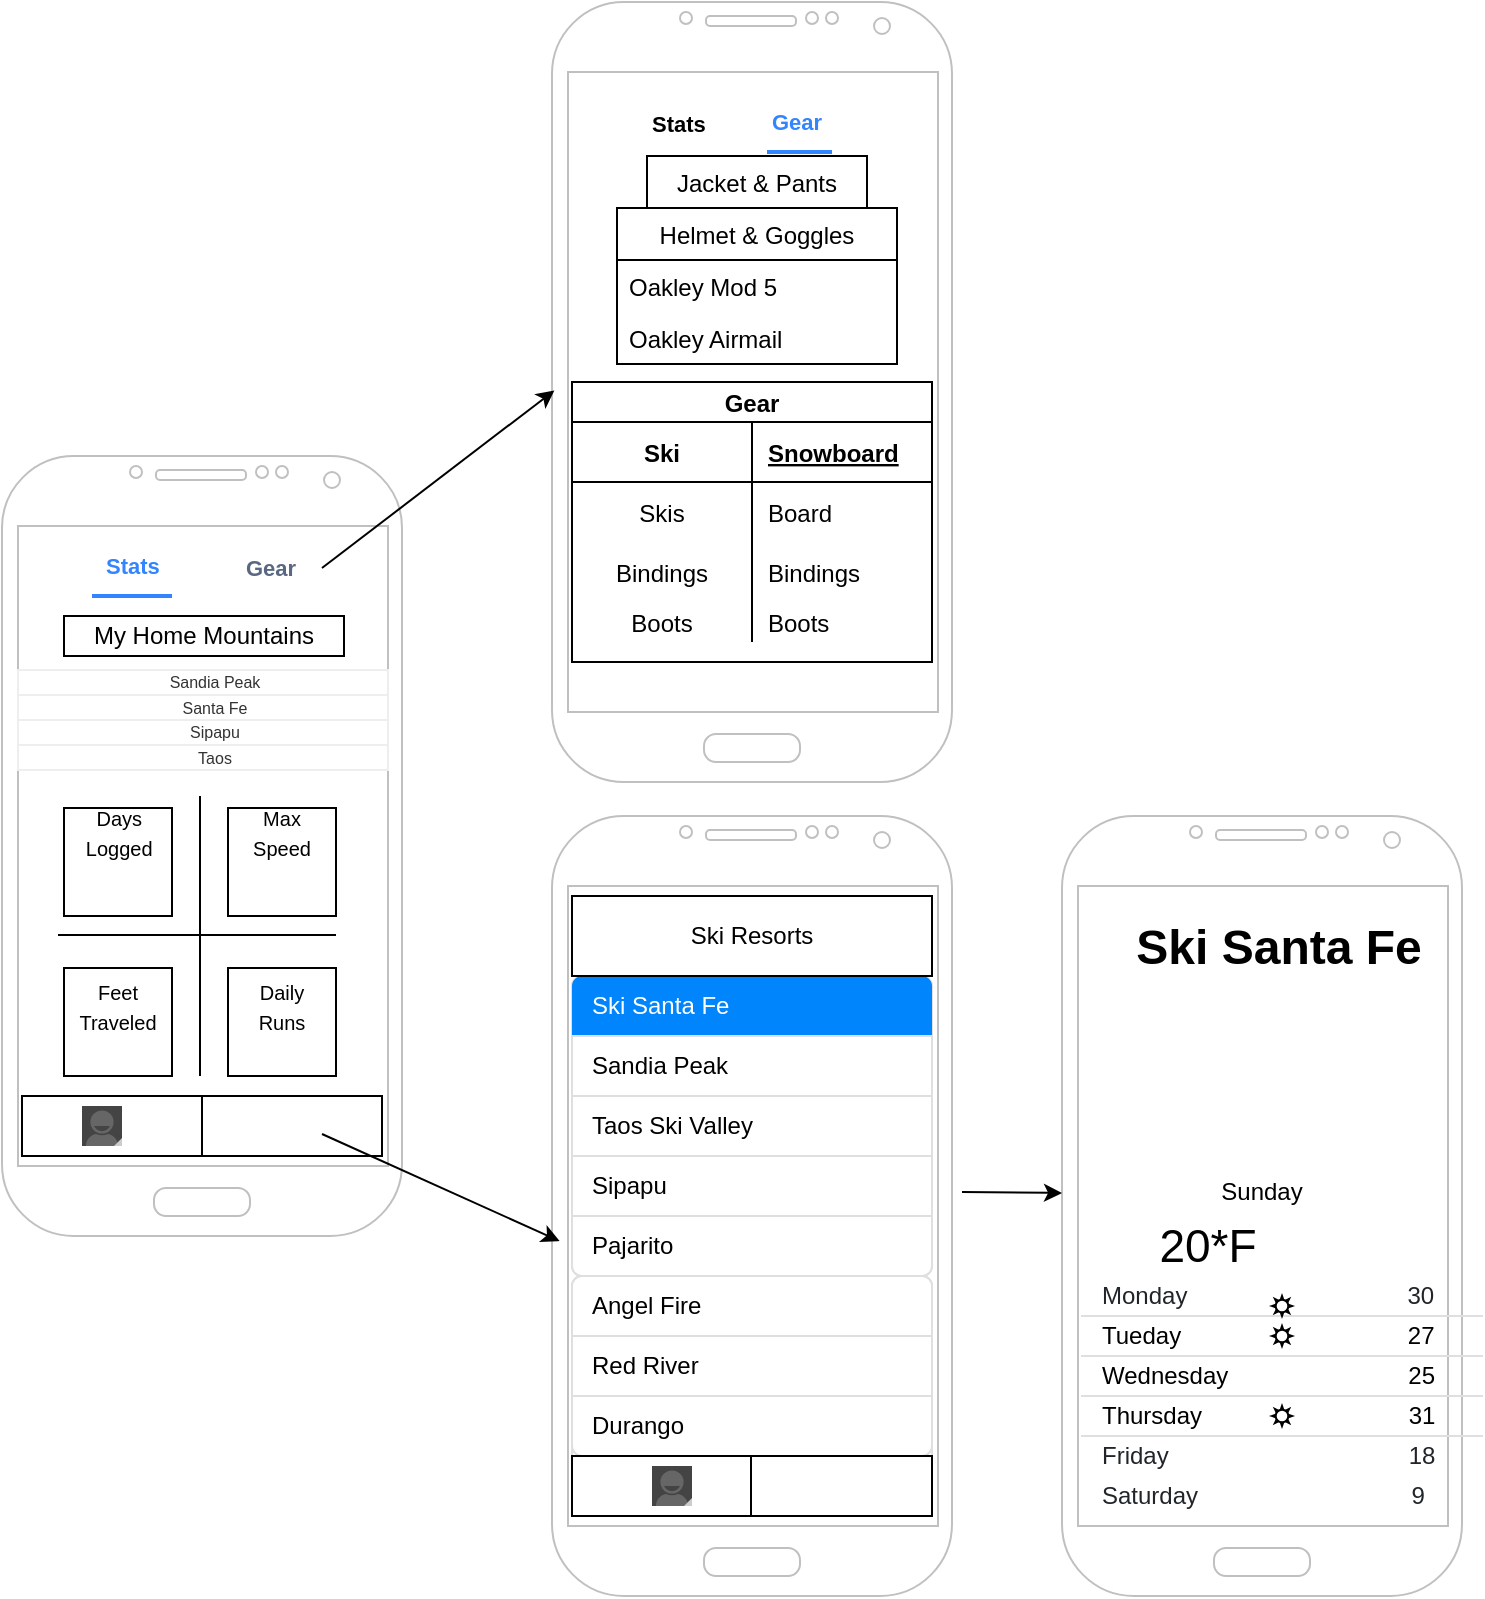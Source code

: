 <mxfile version="13.8.1" type="device"><diagram id="pHv3K0GSnLGciWTlhqh7" name="Page-1"><mxGraphModel dx="1038" dy="579" grid="1" gridSize="10" guides="1" tooltips="1" connect="1" arrows="1" fold="1" page="1" pageScale="1" pageWidth="850" pageHeight="1100" math="0" shadow="0"><root><mxCell id="0"/><mxCell id="1" parent="0"/><mxCell id="MzibX1NVnjFAvBWeq8uA-1" value="" style="verticalLabelPosition=bottom;verticalAlign=top;html=1;shadow=0;dashed=0;strokeWidth=1;shape=mxgraph.android.phone2;strokeColor=#c0c0c0;" parent="1" vertex="1"><mxGeometry x="50" y="260" width="200" height="390" as="geometry"/></mxCell><mxCell id="MzibX1NVnjFAvBWeq8uA-5" value="Gear" style="shape=table;startSize=20;container=1;collapsible=1;childLayout=tableLayout;fixedRows=1;rowLines=0;fontStyle=1;align=center;resizeLast=1;" parent="1" vertex="1"><mxGeometry x="335" y="223" width="180" height="140" as="geometry"><mxRectangle x="240" y="650" width="60" height="20" as="alternateBounds"/></mxGeometry></mxCell><mxCell id="MzibX1NVnjFAvBWeq8uA-6" value="" style="shape=partialRectangle;collapsible=0;dropTarget=0;pointerEvents=0;fillColor=none;top=0;left=0;bottom=1;right=0;points=[[0,0.5],[1,0.5]];portConstraint=eastwest;" parent="MzibX1NVnjFAvBWeq8uA-5" vertex="1"><mxGeometry y="20" width="180" height="30" as="geometry"/></mxCell><mxCell id="MzibX1NVnjFAvBWeq8uA-7" value="Ski" style="shape=partialRectangle;connectable=0;fillColor=none;top=0;left=0;bottom=0;right=0;fontStyle=1;overflow=hidden;" parent="MzibX1NVnjFAvBWeq8uA-6" vertex="1"><mxGeometry width="90" height="30" as="geometry"/></mxCell><mxCell id="MzibX1NVnjFAvBWeq8uA-8" value="Snowboard" style="shape=partialRectangle;connectable=0;fillColor=none;top=0;left=0;bottom=0;right=0;align=left;spacingLeft=6;fontStyle=5;overflow=hidden;" parent="MzibX1NVnjFAvBWeq8uA-6" vertex="1"><mxGeometry x="90" width="90" height="30" as="geometry"/></mxCell><mxCell id="MzibX1NVnjFAvBWeq8uA-9" value="" style="shape=partialRectangle;collapsible=0;dropTarget=0;pointerEvents=0;fillColor=none;top=0;left=0;bottom=0;right=0;points=[[0,0.5],[1,0.5]];portConstraint=eastwest;" parent="MzibX1NVnjFAvBWeq8uA-5" vertex="1"><mxGeometry y="50" width="180" height="30" as="geometry"/></mxCell><mxCell id="MzibX1NVnjFAvBWeq8uA-10" value="Skis" style="shape=partialRectangle;connectable=0;fillColor=none;top=0;left=0;bottom=0;right=0;editable=1;overflow=hidden;" parent="MzibX1NVnjFAvBWeq8uA-9" vertex="1"><mxGeometry width="90" height="30" as="geometry"/></mxCell><mxCell id="MzibX1NVnjFAvBWeq8uA-11" value="Board" style="shape=partialRectangle;connectable=0;fillColor=none;top=0;left=0;bottom=0;right=0;align=left;spacingLeft=6;overflow=hidden;" parent="MzibX1NVnjFAvBWeq8uA-9" vertex="1"><mxGeometry x="90" width="90" height="30" as="geometry"/></mxCell><mxCell id="MzibX1NVnjFAvBWeq8uA-12" value="" style="shape=partialRectangle;collapsible=0;dropTarget=0;pointerEvents=0;fillColor=none;top=0;left=0;bottom=0;right=0;points=[[0,0.5],[1,0.5]];portConstraint=eastwest;" parent="MzibX1NVnjFAvBWeq8uA-5" vertex="1"><mxGeometry y="80" width="180" height="30" as="geometry"/></mxCell><mxCell id="MzibX1NVnjFAvBWeq8uA-13" value="Bindings" style="shape=partialRectangle;connectable=0;fillColor=none;top=0;left=0;bottom=0;right=0;editable=1;overflow=hidden;" parent="MzibX1NVnjFAvBWeq8uA-12" vertex="1"><mxGeometry width="90" height="30" as="geometry"/></mxCell><mxCell id="MzibX1NVnjFAvBWeq8uA-14" value="Bindings" style="shape=partialRectangle;connectable=0;fillColor=none;top=0;left=0;bottom=0;right=0;align=left;spacingLeft=6;overflow=hidden;" parent="MzibX1NVnjFAvBWeq8uA-12" vertex="1"><mxGeometry x="90" width="90" height="30" as="geometry"/></mxCell><mxCell id="MzibX1NVnjFAvBWeq8uA-15" value="" style="shape=partialRectangle;collapsible=0;dropTarget=0;pointerEvents=0;fillColor=none;top=0;left=0;bottom=0;right=0;points=[[0,0.5],[1,0.5]];portConstraint=eastwest;" parent="MzibX1NVnjFAvBWeq8uA-5" vertex="1"><mxGeometry y="110" width="180" height="20" as="geometry"/></mxCell><mxCell id="MzibX1NVnjFAvBWeq8uA-16" value="Boots" style="shape=partialRectangle;connectable=0;fillColor=none;top=0;left=0;bottom=0;right=0;editable=1;overflow=hidden;" parent="MzibX1NVnjFAvBWeq8uA-15" vertex="1"><mxGeometry width="90" height="20" as="geometry"/></mxCell><mxCell id="MzibX1NVnjFAvBWeq8uA-17" value="Boots" style="shape=partialRectangle;connectable=0;fillColor=none;top=0;left=0;bottom=0;right=0;align=left;spacingLeft=6;overflow=hidden;" parent="MzibX1NVnjFAvBWeq8uA-15" vertex="1"><mxGeometry x="90" width="90" height="20" as="geometry"/></mxCell><mxCell id="etSlgPTRcAgV64d_6-O4-9" value="Jacket &amp; Pants" style="swimlane;fontStyle=0;childLayout=stackLayout;horizontal=1;startSize=26;fillColor=none;horizontalStack=0;resizeParent=1;resizeParentMax=0;resizeLast=0;collapsible=1;marginBottom=0;fontColor=#000000;" vertex="1" collapsed="1" parent="1"><mxGeometry x="372.5" y="110" width="110" height="26" as="geometry"><mxRectangle x="470" y="620" width="140" height="104" as="alternateBounds"/></mxGeometry></mxCell><mxCell id="etSlgPTRcAgV64d_6-O4-10" value="Item 1" style="text;strokeColor=none;fillColor=none;align=left;verticalAlign=top;spacingLeft=4;spacingRight=4;overflow=hidden;rotatable=0;points=[[0,0.5],[1,0.5]];portConstraint=eastwest;" vertex="1" parent="etSlgPTRcAgV64d_6-O4-9"><mxGeometry y="26" width="110" height="26" as="geometry"/></mxCell><mxCell id="etSlgPTRcAgV64d_6-O4-11" value="Item 2" style="text;strokeColor=none;fillColor=none;align=left;verticalAlign=top;spacingLeft=4;spacingRight=4;overflow=hidden;rotatable=0;points=[[0,0.5],[1,0.5]];portConstraint=eastwest;" vertex="1" parent="etSlgPTRcAgV64d_6-O4-9"><mxGeometry y="52" width="110" height="26" as="geometry"/></mxCell><mxCell id="etSlgPTRcAgV64d_6-O4-12" value="Item 3" style="text;strokeColor=none;fillColor=none;align=left;verticalAlign=top;spacingLeft=4;spacingRight=4;overflow=hidden;rotatable=0;points=[[0,0.5],[1,0.5]];portConstraint=eastwest;" vertex="1" parent="etSlgPTRcAgV64d_6-O4-9"><mxGeometry y="78" width="110" height="26" as="geometry"/></mxCell><mxCell id="etSlgPTRcAgV64d_6-O4-5" value="Helmet &amp; Goggles" style="swimlane;fontStyle=0;childLayout=stackLayout;horizontal=1;startSize=26;fillColor=none;horizontalStack=0;resizeParent=1;resizeParentMax=0;resizeLast=0;collapsible=1;marginBottom=0;fontColor=#000000;" vertex="1" parent="1"><mxGeometry x="357.5" y="136" width="140" height="78" as="geometry"><mxRectangle x="247" y="570" width="50" height="26" as="alternateBounds"/></mxGeometry></mxCell><mxCell id="etSlgPTRcAgV64d_6-O4-6" value="Oakley Mod 5" style="text;strokeColor=none;fillColor=none;align=left;verticalAlign=top;spacingLeft=4;spacingRight=4;overflow=hidden;rotatable=0;points=[[0,0.5],[1,0.5]];portConstraint=eastwest;" vertex="1" parent="etSlgPTRcAgV64d_6-O4-5"><mxGeometry y="26" width="140" height="26" as="geometry"/></mxCell><mxCell id="etSlgPTRcAgV64d_6-O4-7" value="Oakley Airmail" style="text;strokeColor=none;fillColor=none;align=left;verticalAlign=top;spacingLeft=4;spacingRight=4;overflow=hidden;rotatable=0;points=[[0,0.5],[1,0.5]];portConstraint=eastwest;" vertex="1" parent="etSlgPTRcAgV64d_6-O4-5"><mxGeometry y="52" width="140" height="26" as="geometry"/></mxCell><mxCell id="MzibX1NVnjFAvBWeq8uA-2" value="" style="verticalLabelPosition=bottom;verticalAlign=top;html=1;shadow=0;dashed=0;strokeWidth=1;shape=mxgraph.android.phone2;strokeColor=#c0c0c0;" parent="1" vertex="1"><mxGeometry x="325" y="440" width="200" height="390" as="geometry"/></mxCell><mxCell id="MzibX1NVnjFAvBWeq8uA-18" value="" style="rounded=0;whiteSpace=wrap;html=1;" parent="1" vertex="1"><mxGeometry x="60" y="580" width="180" height="30" as="geometry"/></mxCell><mxCell id="MzibX1NVnjFAvBWeq8uA-19" value="" style="html=1;shadow=0;dashed=0;shape=mxgraph.bootstrap.rrect;rSize=5;strokeColor=#DFDFDF;html=1;whiteSpace=wrap;fillColor=#FFFFFF;fontColor=#000000;" parent="1" vertex="1"><mxGeometry x="335" y="520" width="180" height="150" as="geometry"/></mxCell><mxCell id="MzibX1NVnjFAvBWeq8uA-20" value="Ski Santa Fe" style="html=1;shadow=0;dashed=0;shape=mxgraph.bootstrap.topButton;rSize=5;strokeColor=none;fillColor=#0085FC;fontColor=#ffffff;perimeter=none;whiteSpace=wrap;resizeWidth=1;align=left;spacing=10;" parent="MzibX1NVnjFAvBWeq8uA-19" vertex="1"><mxGeometry width="180" height="30" relative="1" as="geometry"/></mxCell><mxCell id="MzibX1NVnjFAvBWeq8uA-21" value="Sandia Peak" style="strokeColor=inherit;fillColor=inherit;gradientColor=inherit;fontColor=inherit;html=1;shadow=0;dashed=0;perimeter=none;whiteSpace=wrap;resizeWidth=1;align=left;spacing=10;" parent="MzibX1NVnjFAvBWeq8uA-19" vertex="1"><mxGeometry width="180" height="30" relative="1" as="geometry"><mxPoint y="30" as="offset"/></mxGeometry></mxCell><mxCell id="MzibX1NVnjFAvBWeq8uA-22" value="Taos Ski Valley" style="strokeColor=inherit;fillColor=inherit;gradientColor=inherit;fontColor=inherit;html=1;shadow=0;dashed=0;perimeter=none;whiteSpace=wrap;resizeWidth=1;align=left;spacing=10;" parent="MzibX1NVnjFAvBWeq8uA-19" vertex="1"><mxGeometry width="180" height="30" relative="1" as="geometry"><mxPoint y="60" as="offset"/></mxGeometry></mxCell><mxCell id="MzibX1NVnjFAvBWeq8uA-23" value="Sipapu" style="strokeColor=inherit;fillColor=inherit;gradientColor=inherit;fontColor=inherit;html=1;shadow=0;dashed=0;perimeter=none;whiteSpace=wrap;resizeWidth=1;align=left;spacing=10;" parent="MzibX1NVnjFAvBWeq8uA-19" vertex="1"><mxGeometry width="180" height="30" relative="1" as="geometry"><mxPoint y="90" as="offset"/></mxGeometry></mxCell><mxCell id="MzibX1NVnjFAvBWeq8uA-24" value="Pajarito" style="strokeColor=inherit;fillColor=inherit;gradientColor=inherit;fontColor=inherit;html=1;shadow=0;dashed=0;shape=mxgraph.bootstrap.bottomButton;rSize=5;perimeter=none;whiteSpace=wrap;resizeWidth=1;resizeHeight=0;align=left;spacing=10;" parent="MzibX1NVnjFAvBWeq8uA-19" vertex="1"><mxGeometry y="1" width="180" height="30" relative="1" as="geometry"><mxPoint y="-30" as="offset"/></mxGeometry></mxCell><mxCell id="MzibX1NVnjFAvBWeq8uA-25" value="Ski Resorts" style="rounded=0;whiteSpace=wrap;html=1;" parent="1" vertex="1"><mxGeometry x="335" y="480" width="180" height="40" as="geometry"/></mxCell><mxCell id="MzibX1NVnjFAvBWeq8uA-44" value="" style="html=1;shadow=0;dashed=0;shape=mxgraph.bootstrap.rrect;rSize=5;strokeColor=#DFDFDF;html=1;whiteSpace=wrap;fillColor=#FFFFFF;fontColor=#000000;" parent="1" vertex="1"><mxGeometry x="335" y="670" width="180" height="90" as="geometry"/></mxCell><mxCell id="MzibX1NVnjFAvBWeq8uA-45" value="Angel Fire" style="strokeColor=inherit;fillColor=inherit;gradientColor=inherit;fontColor=inherit;html=1;shadow=0;dashed=0;shape=mxgraph.bootstrap.topButton;rSize=5;perimeter=none;whiteSpace=wrap;resizeWidth=1;align=left;spacing=10;" parent="MzibX1NVnjFAvBWeq8uA-44" vertex="1"><mxGeometry width="180" height="30" relative="1" as="geometry"/></mxCell><mxCell id="MzibX1NVnjFAvBWeq8uA-46" value="Red River" style="strokeColor=inherit;fillColor=inherit;gradientColor=inherit;fontColor=inherit;html=1;shadow=0;dashed=0;perimeter=none;whiteSpace=wrap;resizeWidth=1;align=left;spacing=10;" parent="MzibX1NVnjFAvBWeq8uA-44" vertex="1"><mxGeometry width="180" height="30" relative="1" as="geometry"><mxPoint y="30" as="offset"/></mxGeometry></mxCell><mxCell id="MzibX1NVnjFAvBWeq8uA-47" value="Morbi leo risus" style="strokeColor=inherit;fillColor=inherit;gradientColor=inherit;fontColor=inherit;html=1;shadow=0;dashed=0;perimeter=none;whiteSpace=wrap;resizeWidth=1;align=left;spacing=10;" parent="MzibX1NVnjFAvBWeq8uA-44" vertex="1"><mxGeometry width="180" height="30" relative="1" as="geometry"><mxPoint y="60" as="offset"/></mxGeometry></mxCell><mxCell id="MzibX1NVnjFAvBWeq8uA-49" value="Durango" style="strokeColor=inherit;fillColor=inherit;gradientColor=inherit;fontColor=inherit;html=1;shadow=0;dashed=0;shape=mxgraph.bootstrap.bottomButton;rSize=5;perimeter=none;whiteSpace=wrap;resizeWidth=1;resizeHeight=0;align=left;spacing=10;" parent="MzibX1NVnjFAvBWeq8uA-44" vertex="1"><mxGeometry y="1" width="180" height="30" relative="1" as="geometry"><mxPoint y="-30" as="offset"/></mxGeometry></mxCell><mxCell id="MzibX1NVnjFAvBWeq8uA-50" value="" style="rounded=0;whiteSpace=wrap;html=1;" parent="1" vertex="1"><mxGeometry x="335" y="760" width="180" height="30" as="geometry"/></mxCell><mxCell id="MzibX1NVnjFAvBWeq8uA-53" value="" style="endArrow=none;html=1;entryX=0.5;entryY=0;entryDx=0;entryDy=0;" parent="1" target="MzibX1NVnjFAvBWeq8uA-18" edge="1"><mxGeometry width="50" height="50" relative="1" as="geometry"><mxPoint x="150" y="610" as="sourcePoint"/><mxPoint x="149.5" y="590" as="targetPoint"/></mxGeometry></mxCell><mxCell id="MzibX1NVnjFAvBWeq8uA-54" value="" style="endArrow=none;html=1;entryX=0.5;entryY=0;entryDx=0;entryDy=0;" parent="1" edge="1"><mxGeometry width="50" height="50" relative="1" as="geometry"><mxPoint x="424.5" y="790" as="sourcePoint"/><mxPoint x="424.5" y="760" as="targetPoint"/></mxGeometry></mxCell><mxCell id="MzibX1NVnjFAvBWeq8uA-57" value="" style="shape=image;html=1;verticalAlign=top;verticalLabelPosition=bottom;labelBackgroundColor=#ffffff;imageAspect=0;aspect=fixed;image=https://cdn4.iconfinder.com/data/icons/evil-icons-user-interface/64/picture-128.png" parent="1" vertex="1"><mxGeometry x="180" y="580" width="30" height="30" as="geometry"/></mxCell><mxCell id="MzibX1NVnjFAvBWeq8uA-58" value="" style="verticalLabelPosition=bottom;verticalAlign=top;html=1;shadow=0;dashed=0;strokeWidth=1;shape=mxgraph.android.contact_badge_normal;" parent="1" vertex="1"><mxGeometry x="90" y="585" width="20" height="20" as="geometry"/></mxCell><mxCell id="MzibX1NVnjFAvBWeq8uA-59" value="" style="verticalLabelPosition=bottom;verticalAlign=top;html=1;shadow=0;dashed=0;strokeWidth=1;shape=mxgraph.android.contact_badge_normal;" parent="1" vertex="1"><mxGeometry x="375" y="765" width="20" height="20" as="geometry"/></mxCell><mxCell id="MzibX1NVnjFAvBWeq8uA-60" value="" style="shape=image;html=1;verticalAlign=top;verticalLabelPosition=bottom;labelBackgroundColor=#ffffff;imageAspect=0;aspect=fixed;image=https://cdn4.iconfinder.com/data/icons/evil-icons-user-interface/64/picture-128.png" parent="1" vertex="1"><mxGeometry x="455" y="760" width="30" height="30" as="geometry"/></mxCell><mxCell id="MzibX1NVnjFAvBWeq8uA-79" value="" style="verticalLabelPosition=bottom;verticalAlign=top;html=1;shadow=0;dashed=0;strokeWidth=1;shape=mxgraph.android.phone2;strokeColor=#c0c0c0;" parent="1" vertex="1"><mxGeometry x="580" y="440" width="200" height="390" as="geometry"/></mxCell><mxCell id="MzibX1NVnjFAvBWeq8uA-80" value="" style="shape=image;html=1;verticalAlign=top;verticalLabelPosition=bottom;labelBackgroundColor=#ffffff;imageAspect=0;aspect=fixed;image=https://cdn2.iconfinder.com/data/icons/circle-icons-1/64/image-128.png" parent="1" vertex="1"><mxGeometry x="638" y="526" width="92" height="92" as="geometry"/></mxCell><mxCell id="MzibX1NVnjFAvBWeq8uA-81" value="" style="shape=image;html=1;verticalAlign=top;verticalLabelPosition=bottom;labelBackgroundColor=#ffffff;imageAspect=0;aspect=fixed;image=https://cdn3.iconfinder.com/data/icons/tiny-weather-1/512/snow-cloud-128.png" parent="1" vertex="1"><mxGeometry x="690" y="632" width="48" height="48" as="geometry"/></mxCell><mxCell id="MzibX1NVnjFAvBWeq8uA-82" value="&lt;span style=&quot;font-size: 23px&quot;&gt;20*F&lt;/span&gt;" style="text;html=1;strokeColor=none;fillColor=none;align=center;verticalAlign=middle;whiteSpace=wrap;rounded=0;" parent="1" vertex="1"><mxGeometry x="616" y="630" width="74" height="50" as="geometry"/></mxCell><mxCell id="MzibX1NVnjFAvBWeq8uA-83" value="Monday&amp;nbsp; &amp;nbsp; &amp;nbsp; &amp;nbsp; &amp;nbsp; &amp;nbsp; &amp;nbsp; &amp;nbsp; &amp;nbsp; &amp;nbsp; &amp;nbsp; &amp;nbsp; &amp;nbsp; &amp;nbsp; &amp;nbsp; &amp;nbsp; &amp;nbsp;30" style="html=1;strokeColor=none;fillColor=none;fontColor=#212529;perimeter=none;whiteSpace=wrap;resizeWidth=1;align=left;spacing=10;" parent="1" vertex="1"><mxGeometry x="590" y="670" width="200" height="20" as="geometry"/></mxCell><mxCell id="MzibX1NVnjFAvBWeq8uA-84" value="Tueday&amp;nbsp; &amp;nbsp; &amp;nbsp; &amp;nbsp; &amp;nbsp; &amp;nbsp; &amp;nbsp; &amp;nbsp; &amp;nbsp; &amp;nbsp; &amp;nbsp; &amp;nbsp; &amp;nbsp; &amp;nbsp; &amp;nbsp; &amp;nbsp; &amp;nbsp; 27" style="shape=partialRectangle;whiteSpace=wrap;left=0;right=0;fillColor=none;strokeColor=#DFDFDF;html=1;shadow=0;dashed=0;perimeter=none;whiteSpace=wrap;resizeWidth=1;align=left;spacing=10;" parent="1" vertex="1"><mxGeometry x="590" y="690" width="200" height="20" as="geometry"/></mxCell><mxCell id="MzibX1NVnjFAvBWeq8uA-85" value="Wednesday&amp;nbsp; &amp;nbsp; &amp;nbsp; &amp;nbsp; &amp;nbsp; &amp;nbsp; &amp;nbsp; &amp;nbsp; &amp;nbsp; &amp;nbsp; &amp;nbsp; &amp;nbsp; &amp;nbsp; &amp;nbsp;25" style="shape=partialRectangle;whiteSpace=wrap;left=0;right=0;fillColor=none;strokeColor=#DFDFDF;html=1;shadow=0;dashed=0;perimeter=none;whiteSpace=wrap;resizeWidth=1;align=left;spacing=10;" parent="1" vertex="1"><mxGeometry x="590" y="710" width="200" height="20" as="geometry"/></mxCell><mxCell id="MzibX1NVnjFAvBWeq8uA-86" value="Thursday&amp;nbsp; &amp;nbsp; &amp;nbsp; &amp;nbsp; &amp;nbsp; &amp;nbsp; &amp;nbsp; &amp;nbsp; &amp;nbsp; &amp;nbsp; &amp;nbsp; &amp;nbsp; &amp;nbsp; &amp;nbsp; &amp;nbsp; &amp;nbsp;31" style="shape=partialRectangle;whiteSpace=wrap;left=0;right=0;fillColor=none;strokeColor=#DFDFDF;html=1;shadow=0;dashed=0;perimeter=none;whiteSpace=wrap;resizeWidth=1;align=left;spacing=10;" parent="1" vertex="1"><mxGeometry x="590" y="730" width="200" height="20" as="geometry"/></mxCell><mxCell id="MzibX1NVnjFAvBWeq8uA-87" value="Friday&amp;nbsp; &amp;nbsp; &amp;nbsp; &amp;nbsp; &amp;nbsp; &amp;nbsp; &amp;nbsp; &amp;nbsp; &amp;nbsp; &amp;nbsp; &amp;nbsp; &amp;nbsp; &amp;nbsp; &amp;nbsp; &amp;nbsp; &amp;nbsp; &amp;nbsp; &amp;nbsp; 18" style="html=1;strokeColor=none;fillColor=none;fontColor=#212529;perimeter=none;whiteSpace=wrap;resizeWidth=1;align=left;spacing=10;" parent="1" vertex="1"><mxGeometry x="590" y="750" width="200" height="20" as="geometry"/></mxCell><mxCell id="MzibX1NVnjFAvBWeq8uA-88" value="Saturday&amp;nbsp; &amp;nbsp; &amp;nbsp; &amp;nbsp; &amp;nbsp; &amp;nbsp; &amp;nbsp; &amp;nbsp; &amp;nbsp; &amp;nbsp; &amp;nbsp; &amp;nbsp; &amp;nbsp; &amp;nbsp; &amp;nbsp; &amp;nbsp; 9" style="html=1;strokeColor=none;fillColor=none;fontColor=#212529;perimeter=none;whiteSpace=wrap;resizeWidth=1;align=left;spacing=10;" parent="1" vertex="1"><mxGeometry x="590" y="770" width="200" height="20" as="geometry"/></mxCell><mxCell id="MzibX1NVnjFAvBWeq8uA-89" value="Sunday" style="text;html=1;strokeColor=none;fillColor=none;align=center;verticalAlign=middle;whiteSpace=wrap;rounded=0;" parent="1" vertex="1"><mxGeometry x="660" y="618" width="40" height="20" as="geometry"/></mxCell><mxCell id="MzibX1NVnjFAvBWeq8uA-91" value="" style="verticalLabelPosition=bottom;verticalAlign=top;html=1;shape=mxgraph.basic.sun" parent="1" vertex="1"><mxGeometry x="685" y="680" width="10" height="10" as="geometry"/></mxCell><mxCell id="MzibX1NVnjFAvBWeq8uA-92" value="" style="verticalLabelPosition=bottom;verticalAlign=top;html=1;shape=mxgraph.basic.sun" parent="1" vertex="1"><mxGeometry x="685" y="695" width="10" height="10" as="geometry"/></mxCell><mxCell id="MzibX1NVnjFAvBWeq8uA-93" value="" style="verticalLabelPosition=bottom;verticalAlign=top;html=1;shape=mxgraph.basic.sun" parent="1" vertex="1"><mxGeometry x="685" y="735" width="10" height="10" as="geometry"/></mxCell><mxCell id="MzibX1NVnjFAvBWeq8uA-94" value="" style="shape=image;html=1;verticalAlign=top;verticalLabelPosition=bottom;labelBackgroundColor=#ffffff;imageAspect=0;aspect=fixed;image=https://cdn3.iconfinder.com/data/icons/tiny-weather-1/512/cloudy-128.png" parent="1" vertex="1"><mxGeometry x="680" y="710" width="20" height="20" as="geometry"/></mxCell><mxCell id="MzibX1NVnjFAvBWeq8uA-95" value="" style="shape=image;html=1;verticalAlign=top;verticalLabelPosition=bottom;labelBackgroundColor=#ffffff;imageAspect=0;aspect=fixed;image=https://cdn3.iconfinder.com/data/icons/tiny-weather-1/512/snow-cloud-128.png" parent="1" vertex="1"><mxGeometry x="681" y="752" width="18" height="18" as="geometry"/></mxCell><mxCell id="MzibX1NVnjFAvBWeq8uA-96" value="" style="shape=image;html=1;verticalAlign=top;verticalLabelPosition=bottom;labelBackgroundColor=#ffffff;imageAspect=0;aspect=fixed;image=https://cdn3.iconfinder.com/data/icons/tiny-weather-1/512/snow-cloud-128.png" parent="1" vertex="1"><mxGeometry x="681" y="772" width="18" height="18" as="geometry"/></mxCell><mxCell id="MzibX1NVnjFAvBWeq8uA-97" value="" style="shape=image;html=1;verticalAlign=top;verticalLabelPosition=bottom;labelBackgroundColor=#ffffff;imageAspect=0;aspect=fixed;image=https://cdn4.iconfinder.com/data/icons/wirecons-free-vector-icons/32/back-alt-128.png" parent="1" vertex="1"><mxGeometry x="596" y="480" width="20" height="20" as="geometry"/></mxCell><mxCell id="MzibX1NVnjFAvBWeq8uA-98" value="Ski Santa Fe" style="text;strokeColor=none;fillColor=none;html=1;fontSize=24;fontStyle=1;verticalAlign=middle;align=center;" parent="1" vertex="1"><mxGeometry x="638" y="486" width="100" height="40" as="geometry"/></mxCell><mxCell id="0CzwnWw1QFoB78ATKUCo-1" value="" style="endArrow=classic;html=1;entryX=0.019;entryY=0.545;entryDx=0;entryDy=0;entryPerimeter=0;" parent="1" edge="1" target="MzibX1NVnjFAvBWeq8uA-2"><mxGeometry width="50" height="50" relative="1" as="geometry"><mxPoint x="210" y="599" as="sourcePoint"/><mxPoint x="280" y="487" as="targetPoint"/></mxGeometry></mxCell><mxCell id="0CzwnWw1QFoB78ATKUCo-2" value="" style="endArrow=classic;html=1;" parent="1" edge="1"><mxGeometry width="50" height="50" relative="1" as="geometry"><mxPoint x="530" y="628" as="sourcePoint"/><mxPoint x="580" y="628.5" as="targetPoint"/></mxGeometry></mxCell><mxCell id="0CzwnWw1QFoB78ATKUCo-6" value="Stats" style="html=1;fillColor=none;strokeColor=none;fontSize=11;align=left;fontColor=#3384FF;fontStyle=1;whiteSpace=wrap" parent="1" vertex="1"><mxGeometry x="100" y="305" width="50" height="20" as="geometry"/></mxCell><mxCell id="0CzwnWw1QFoB78ATKUCo-7" value="Gear" style="html=1;fillColor=none;strokeColor=none;fontSize=11;align=left;fontColor=#596780;fontStyle=1;whiteSpace=wrap" parent="1" vertex="1"><mxGeometry x="170" y="306" width="40" height="20" as="geometry"/></mxCell><mxCell id="0CzwnWw1QFoB78ATKUCo-11" value="" style="shape=line;strokeWidth=2;html=1;strokeColor=#3384FF;resizeWidth=1" parent="1" vertex="1"><mxGeometry x="95" y="325" width="40" height="10" as="geometry"/></mxCell><mxCell id="0CzwnWw1QFoB78ATKUCo-39" value="" style="whiteSpace=wrap;html=1;aspect=fixed;strokeColor=#000000;" parent="1" vertex="1"><mxGeometry x="81" y="436" width="54" height="54" as="geometry"/></mxCell><mxCell id="0CzwnWw1QFoB78ATKUCo-40" value="" style="whiteSpace=wrap;html=1;aspect=fixed;strokeColor=#000000;" parent="1" vertex="1"><mxGeometry x="163" y="436" width="54" height="54" as="geometry"/></mxCell><mxCell id="0CzwnWw1QFoB78ATKUCo-41" value="" style="whiteSpace=wrap;html=1;aspect=fixed;strokeColor=#000000;" parent="1" vertex="1"><mxGeometry x="81" y="516" width="54" height="54" as="geometry"/></mxCell><mxCell id="0CzwnWw1QFoB78ATKUCo-42" value="" style="whiteSpace=wrap;html=1;aspect=fixed;strokeColor=#000000;" parent="1" vertex="1"><mxGeometry x="163" y="516" width="54" height="54" as="geometry"/></mxCell><mxCell id="0CzwnWw1QFoB78ATKUCo-43" value="" style="endArrow=none;html=1;" parent="1" edge="1"><mxGeometry width="50" height="50" relative="1" as="geometry"><mxPoint x="149" y="570" as="sourcePoint"/><mxPoint x="149" y="430" as="targetPoint"/></mxGeometry></mxCell><mxCell id="0CzwnWw1QFoB78ATKUCo-44" value="" style="endArrow=none;html=1;" parent="1" edge="1"><mxGeometry width="50" height="50" relative="1" as="geometry"><mxPoint x="217" y="499.5" as="sourcePoint"/><mxPoint x="78" y="499.5" as="targetPoint"/></mxGeometry></mxCell><mxCell id="0CzwnWw1QFoB78ATKUCo-45" value="My Home Mountains" style="rounded=0;whiteSpace=wrap;html=1;strokeColor=#000000;" parent="1" vertex="1"><mxGeometry x="81" y="340" width="140" height="20" as="geometry"/></mxCell><mxCell id="0CzwnWw1QFoB78ATKUCo-46" value="&lt;font style=&quot;font-size: 10px&quot;&gt;Days&amp;nbsp;&lt;br&gt;Logged&amp;nbsp;&lt;/font&gt;" style="text;html=1;strokeColor=none;fillColor=none;align=center;verticalAlign=middle;whiteSpace=wrap;rounded=0;" parent="1" vertex="1"><mxGeometry x="90" y="438" width="40" height="20" as="geometry"/></mxCell><mxCell id="0CzwnWw1QFoB78ATKUCo-48" value="&lt;font style=&quot;font-size: 10px&quot;&gt;Max Speed&lt;/font&gt;" style="text;html=1;strokeColor=none;fillColor=none;align=center;verticalAlign=middle;whiteSpace=wrap;rounded=0;" parent="1" vertex="1"><mxGeometry x="170" y="438" width="40" height="20" as="geometry"/></mxCell><mxCell id="0CzwnWw1QFoB78ATKUCo-49" value="&lt;font style=&quot;font-size: 10px&quot;&gt;Feet Traveled&lt;br&gt;&lt;/font&gt;" style="text;html=1;strokeColor=none;fillColor=none;align=center;verticalAlign=middle;whiteSpace=wrap;rounded=0;" parent="1" vertex="1"><mxGeometry x="88" y="525" width="40" height="20" as="geometry"/></mxCell><mxCell id="0CzwnWw1QFoB78ATKUCo-50" value="&lt;font style=&quot;font-size: 10px&quot;&gt;Daily Runs&lt;/font&gt;" style="text;html=1;strokeColor=none;fillColor=none;align=center;verticalAlign=middle;whiteSpace=wrap;rounded=0;" parent="1" vertex="1"><mxGeometry x="170" y="525" width="40" height="20" as="geometry"/></mxCell><mxCell id="0CzwnWw1QFoB78ATKUCo-52" value="" style="strokeWidth=1;html=1;shadow=0;dashed=0;shape=mxgraph.android.rrect;rSize=0;strokeColor=#eeeeee;fillColor=#ffffff;gradientColor=none; textAlign=&quot;center&quot;;" parent="1" vertex="1"><mxGeometry x="58" y="367" width="185" height="50" as="geometry"/></mxCell><mxCell id="0CzwnWw1QFoB78ATKUCo-53" value="Sandia Peak" style="strokeColor=inherit;fillColor=inherit;gradientColor=inherit;strokeWidth=1;html=1;shadow=0;dashed=0;shape=mxgraph.android.rrect;rSize=0;align=center;spacingLeft=10;fontSize=8;fontColor=#333333;" parent="0CzwnWw1QFoB78ATKUCo-52" vertex="1"><mxGeometry width="185" height="12.5" as="geometry"/></mxCell><mxCell id="0CzwnWw1QFoB78ATKUCo-54" value="Santa Fe" style="strokeColor=inherit;fillColor=inherit;gradientColor=inherit;strokeWidth=1;html=1;shadow=0;dashed=0;shape=mxgraph.android.rrect;rSize=0;align=center;spacingLeft=10;fontSize=8;fontColor=#333333;" parent="0CzwnWw1QFoB78ATKUCo-52" vertex="1"><mxGeometry y="12.5" width="185" height="12.5" as="geometry"/></mxCell><mxCell id="0CzwnWw1QFoB78ATKUCo-55" value="Sipapu" style="strokeColor=inherit;fillColor=inherit;gradientColor=inherit;strokeWidth=1;html=1;shadow=0;dashed=0;shape=mxgraph.android.rrect;rSize=0;align=center;spacingLeft=10;fontSize=8;fontColor=#333333;" parent="0CzwnWw1QFoB78ATKUCo-52" vertex="1"><mxGeometry y="25" width="185" height="12.5" as="geometry"/></mxCell><mxCell id="0CzwnWw1QFoB78ATKUCo-56" value="Taos" style="strokeColor=inherit;fillColor=inherit;gradientColor=inherit;strokeWidth=1;html=1;shadow=0;dashed=0;shape=mxgraph.android.rrect;rSize=0;align=center;spacingLeft=10;fontSize=8;fontColor=#333333;" parent="0CzwnWw1QFoB78ATKUCo-52" vertex="1"><mxGeometry y="37.5" width="185" height="12.5" as="geometry"/></mxCell><mxCell id="etSlgPTRcAgV64d_6-O4-1" value="" style="verticalLabelPosition=bottom;verticalAlign=top;html=1;shadow=0;dashed=0;strokeWidth=1;shape=mxgraph.android.phone2;strokeColor=#c0c0c0;" vertex="1" parent="1"><mxGeometry x="325" y="33" width="200" height="390" as="geometry"/></mxCell><mxCell id="etSlgPTRcAgV64d_6-O4-2" value="Stats" style="html=1;fillColor=none;strokeColor=none;fontSize=11;align=left;fontStyle=1;whiteSpace=wrap" vertex="1" parent="1"><mxGeometry x="372.5" y="84" width="50" height="20" as="geometry"/></mxCell><mxCell id="etSlgPTRcAgV64d_6-O4-3" value="Gear" style="html=1;fillColor=none;strokeColor=none;fontSize=11;align=left;fontStyle=1;whiteSpace=wrap;fontColor=#3384FF;" vertex="1" parent="1"><mxGeometry x="432.5" y="83" width="40" height="20" as="geometry"/></mxCell><mxCell id="etSlgPTRcAgV64d_6-O4-4" value="" style="shape=line;strokeWidth=2;html=1;strokeColor=#3384FF;resizeWidth=1" vertex="1" parent="1"><mxGeometry x="432.5" y="103" width="32.5" height="10" as="geometry"/></mxCell><mxCell id="etSlgPTRcAgV64d_6-O4-13" value="" style="endArrow=classic;html=1;fontColor=#000000;entryX=0.006;entryY=0.498;entryDx=0;entryDy=0;entryPerimeter=0;exitX=1;exitY=0.5;exitDx=0;exitDy=0;" edge="1" parent="1" source="0CzwnWw1QFoB78ATKUCo-7" target="etSlgPTRcAgV64d_6-O4-1"><mxGeometry width="50" height="50" relative="1" as="geometry"><mxPoint x="240" y="100" as="sourcePoint"/><mxPoint x="300" y="450" as="targetPoint"/></mxGeometry></mxCell></root></mxGraphModel></diagram></mxfile>